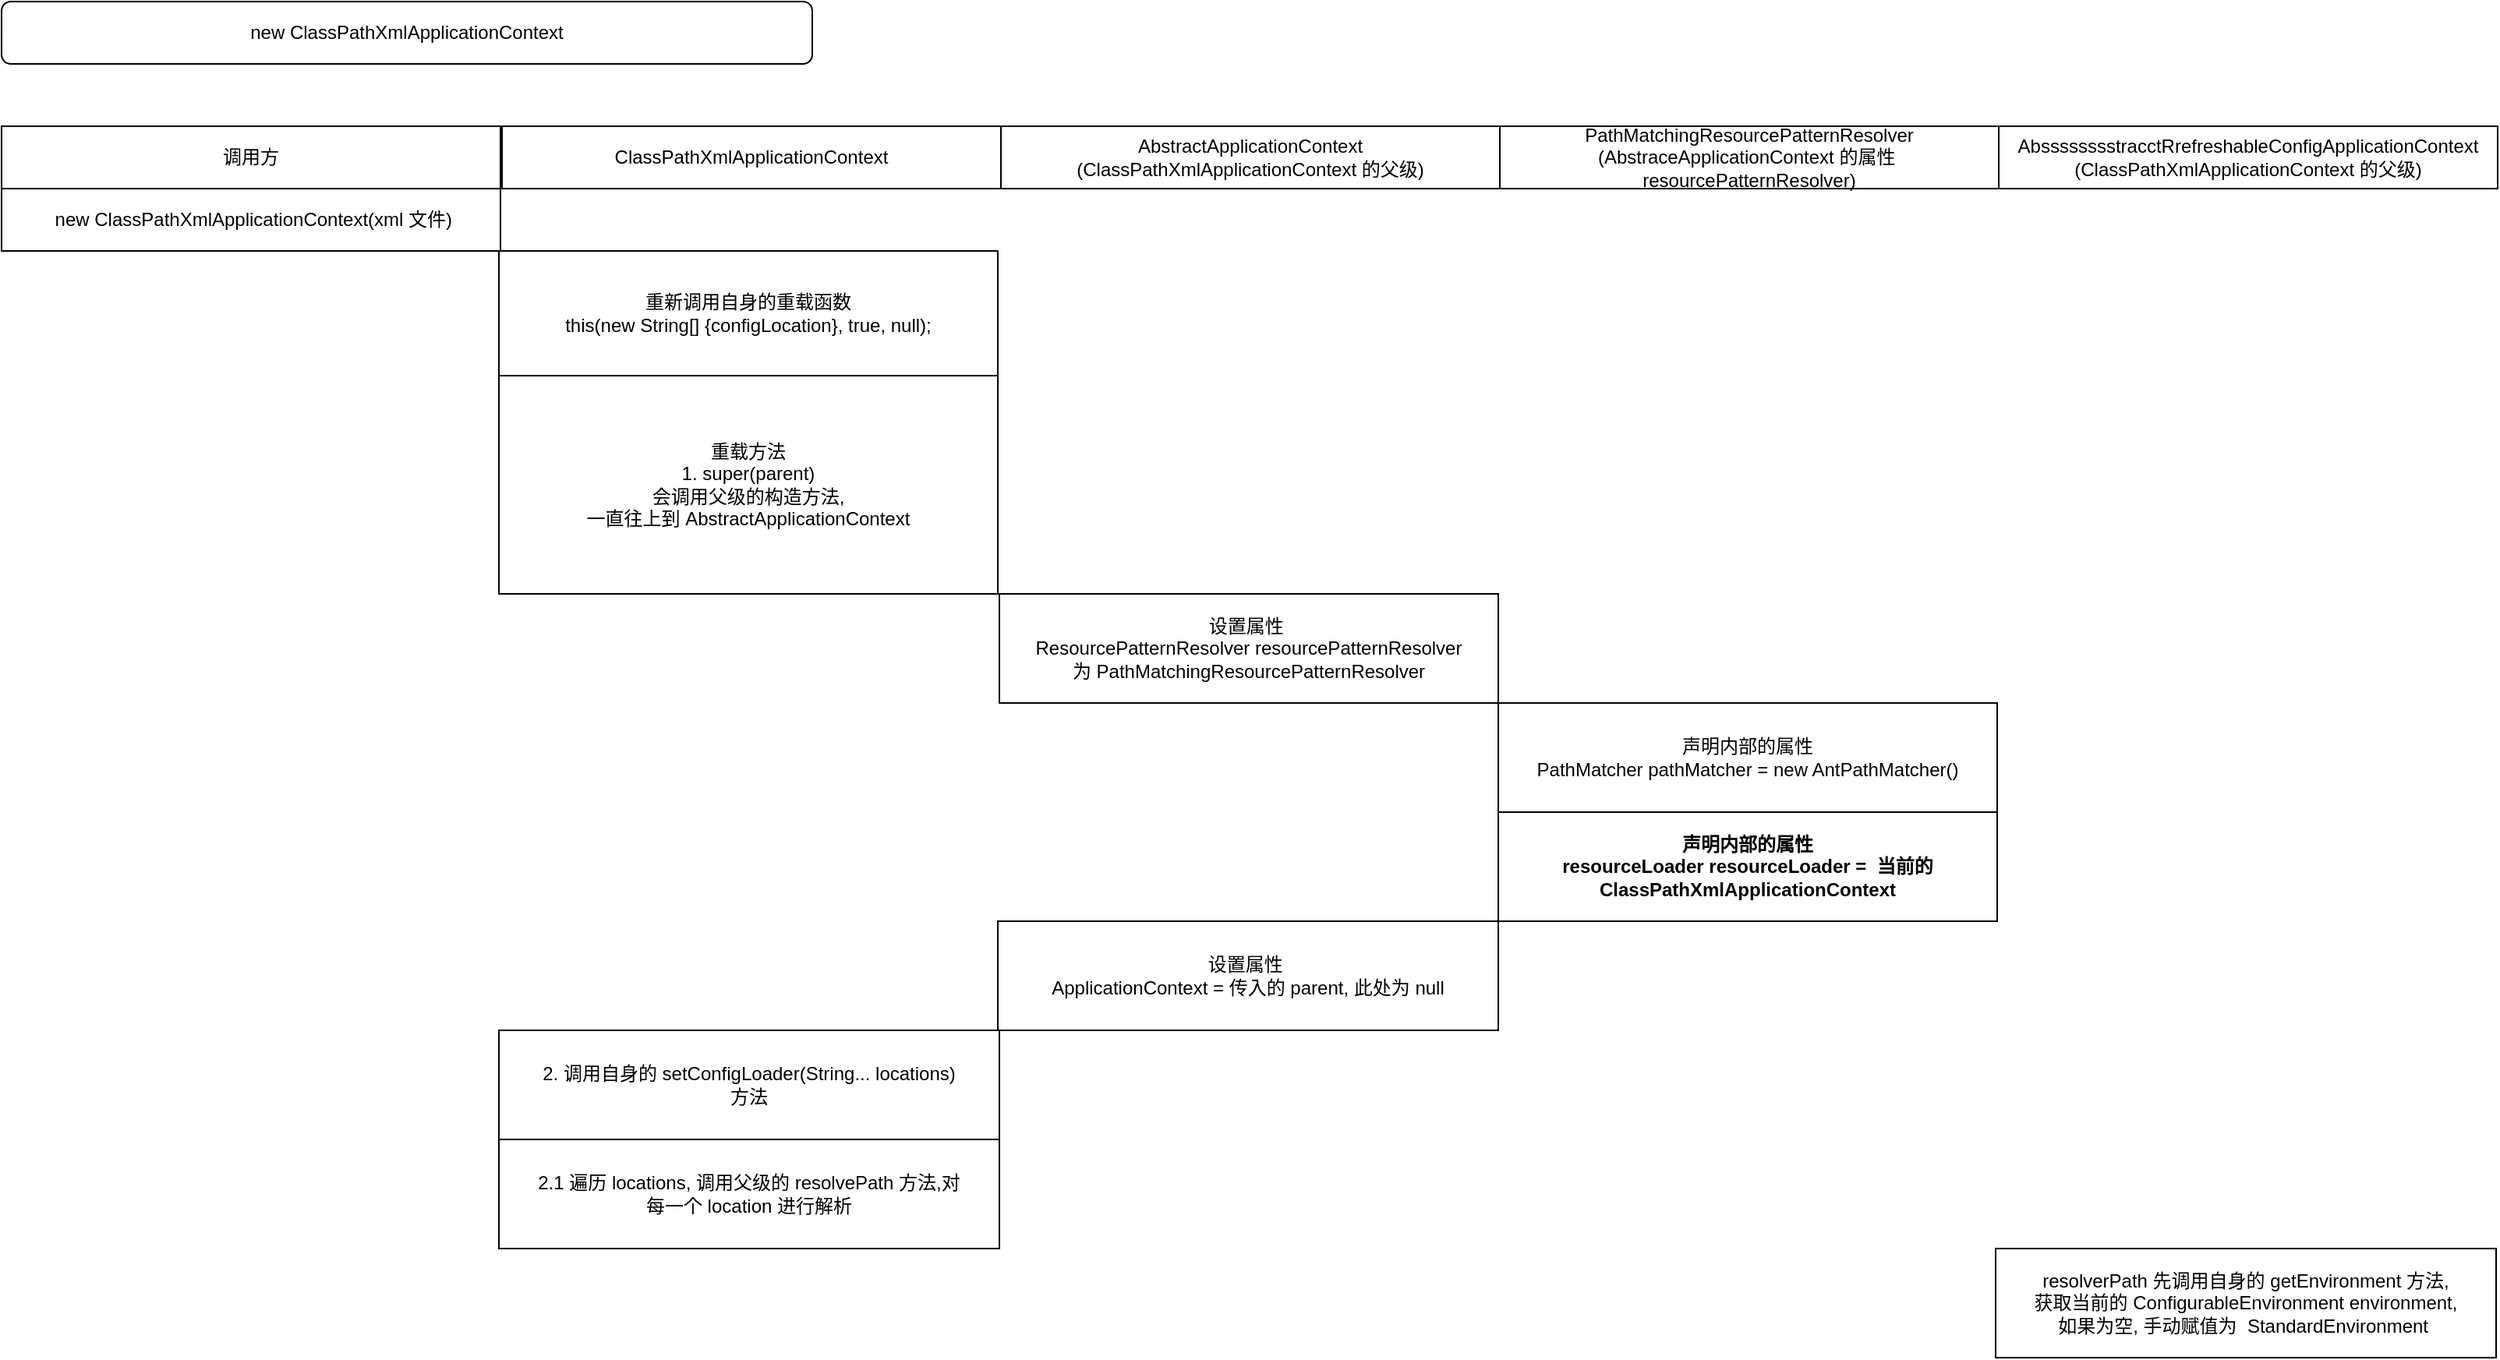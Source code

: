 <mxfile version="13.10.0" type="embed">
    <diagram id="1x75S5XPzFSLtjXNhycG" name="Page-1">
        <mxGraphModel dx="1591" dy="1321" grid="1" gridSize="10" guides="1" tooltips="1" connect="1" arrows="1" fold="1" page="1" pageScale="1" pageWidth="850" pageHeight="1100" math="0" shadow="0">
            <root>
                <mxCell id="0"/>
                <mxCell id="1" parent="0"/>
                <mxCell id="3" value="ClassPathXmlApplicationContext" style="rounded=0;whiteSpace=wrap;html=1;" parent="1" vertex="1">
                    <mxGeometry x="322" y="80" width="320" height="40" as="geometry"/>
                </mxCell>
                <mxCell id="4" value="new ClassPathXmlApplicationContext" style="rounded=1;whiteSpace=wrap;html=1;" parent="1" vertex="1">
                    <mxGeometry x="1" width="520" height="40" as="geometry"/>
                </mxCell>
                <mxCell id="5" value="重新调用自身的重载函数&lt;br&gt;this(new String[] {configLocation}, true, null);" style="rounded=0;whiteSpace=wrap;html=1;" vertex="1" parent="1">
                    <mxGeometry x="320" y="160" width="320" height="80" as="geometry"/>
                </mxCell>
                <mxCell id="6" value="重载方法&lt;br&gt;1. super(parent)&lt;br&gt;会调用父级的构造方法,&lt;br&gt;一直往上到 AbstractApplicationContext" style="rounded=0;whiteSpace=wrap;html=1;" vertex="1" parent="1">
                    <mxGeometry x="320" y="240" width="320" height="140" as="geometry"/>
                </mxCell>
                <mxCell id="8" value="AbstractApplicationContext&lt;br&gt;(ClassPathXmlApplicationContext 的父级)" style="rounded=0;whiteSpace=wrap;html=1;" vertex="1" parent="1">
                    <mxGeometry x="642" y="80" width="320" height="40" as="geometry"/>
                </mxCell>
                <mxCell id="9" value="设置属性&amp;nbsp;&lt;br&gt;ResourcePatternResolver resourcePatternResolver&lt;br&gt;为&amp;nbsp;PathMatchingResourcePatternResolver" style="rounded=0;whiteSpace=wrap;html=1;" vertex="1" parent="1">
                    <mxGeometry x="641" y="380" width="320" height="70" as="geometry"/>
                </mxCell>
                <mxCell id="10" value="设置属性&amp;nbsp;&lt;br&gt;ApplicationContext = 传入的 parent, 此处为 null" style="rounded=0;whiteSpace=wrap;html=1;" vertex="1" parent="1">
                    <mxGeometry x="640" y="590" width="321" height="70" as="geometry"/>
                </mxCell>
                <mxCell id="11" value="调用方" style="rounded=0;whiteSpace=wrap;html=1;" vertex="1" parent="1">
                    <mxGeometry x="1" y="80" width="320" height="40" as="geometry"/>
                </mxCell>
                <mxCell id="12" value="&amp;nbsp;new ClassPathXmlApplicationContext(xml 文件)" style="rounded=0;whiteSpace=wrap;html=1;" vertex="1" parent="1">
                    <mxGeometry x="1" y="120" width="320" height="40" as="geometry"/>
                </mxCell>
                <mxCell id="14" value="PathMatchingResourcePatternResolver&lt;br&gt;(AbstraceApplicationContext 的属性&amp;nbsp; resourcePatternResolver&lt;span&gt;)&lt;/span&gt;" style="rounded=0;whiteSpace=wrap;html=1;" vertex="1" parent="1">
                    <mxGeometry x="962" y="80" width="320" height="40" as="geometry"/>
                </mxCell>
                <mxCell id="15" value="声明内部的属性&lt;br&gt;PathMatcher pathMatcher = new AntPathMatcher()" style="rounded=0;whiteSpace=wrap;html=1;" vertex="1" parent="1">
                    <mxGeometry x="961" y="450" width="320" height="70" as="geometry"/>
                </mxCell>
                <mxCell id="16" value="声明内部的属性&lt;br&gt;resourceLoader resourceLoader =&amp;nbsp;&amp;nbsp;当前的 ClassPathXmlApplicationContext" style="rounded=0;whiteSpace=wrap;html=1;fontStyle=1" vertex="1" parent="1">
                    <mxGeometry x="961" y="520" width="320" height="70" as="geometry"/>
                </mxCell>
                <mxCell id="18" value="2. 调用自身的 setConfigLoader(String... locations)&lt;br&gt;方法" style="rounded=0;whiteSpace=wrap;html=1;" vertex="1" parent="1">
                    <mxGeometry x="320" y="660" width="321" height="70" as="geometry"/>
                </mxCell>
                <mxCell id="19" value="2.1 遍历 locations, 调用父级的 resolvePath 方法,对&lt;br&gt;每一个 location 进行解析" style="rounded=0;whiteSpace=wrap;html=1;" vertex="1" parent="1">
                    <mxGeometry x="320" y="730" width="321" height="70" as="geometry"/>
                </mxCell>
                <mxCell id="20" value="AbsssssssstracctRrefreshableConfigApplicationContext&lt;br&gt;(ClassPathXmlApplicationContext 的父级)" style="rounded=0;whiteSpace=wrap;html=1;" vertex="1" parent="1">
                    <mxGeometry x="1282" y="80" width="320" height="40" as="geometry"/>
                </mxCell>
                <mxCell id="21" value="resolverPath 先调用自身的 getEnvironment 方法,&lt;br&gt;获取当前的 ConfigurableEnvironment environment,&lt;br&gt;如果为空, 手动赋值为&amp;nbsp; StandardEnvironment&amp;nbsp;" style="rounded=0;whiteSpace=wrap;html=1;" vertex="1" parent="1">
                    <mxGeometry x="1280" y="800" width="321" height="70" as="geometry"/>
                </mxCell>
            </root>
        </mxGraphModel>
    </diagram>
</mxfile>